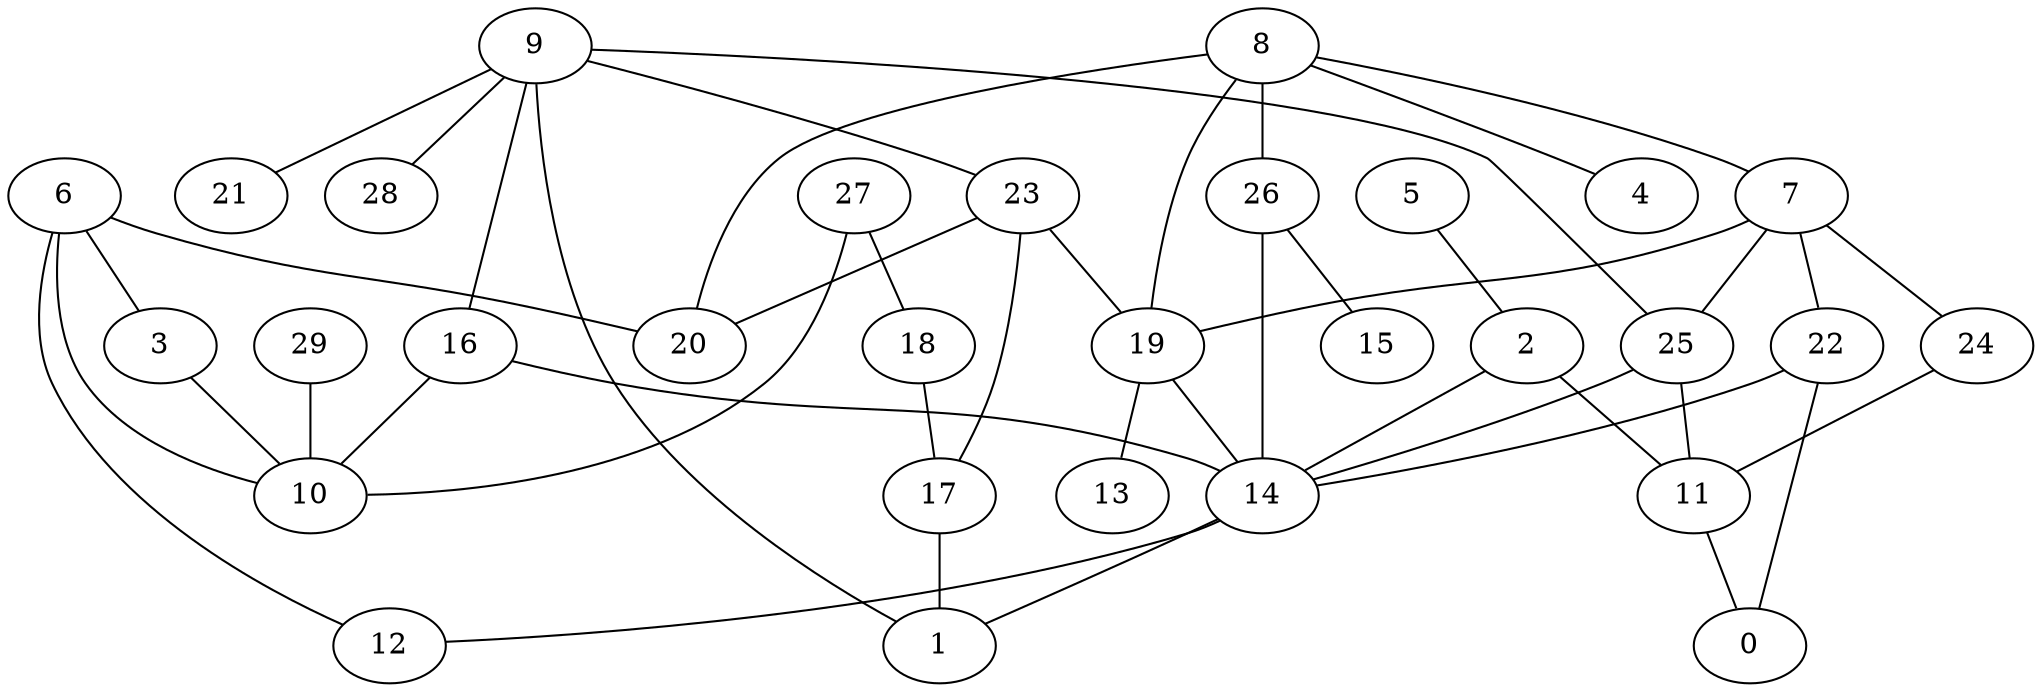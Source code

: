 digraph GG_graph {

subgraph G_graph {
edge [color = black]
"6" -> "12" [dir = none]
"3" -> "10" [dir = none]
"16" -> "14" [dir = none]
"16" -> "10" [dir = none]
"9" -> "21" [dir = none]
"9" -> "28" [dir = none]
"9" -> "16" [dir = none]
"9" -> "23" [dir = none]
"22" -> "0" [dir = none]
"29" -> "10" [dir = none]
"27" -> "18" [dir = none]
"27" -> "10" [dir = none]
"14" -> "12" [dir = none]
"14" -> "1" [dir = none]
"26" -> "15" [dir = none]
"17" -> "1" [dir = none]
"23" -> "19" [dir = none]
"23" -> "20" [dir = none]
"11" -> "0" [dir = none]
"8" -> "26" [dir = none]
"8" -> "7" [dir = none]
"8" -> "4" [dir = none]
"8" -> "20" [dir = none]
"25" -> "11" [dir = none]
"25" -> "14" [dir = none]
"2" -> "11" [dir = none]
"19" -> "13" [dir = none]
"5" -> "2" [dir = none]
"24" -> "11" [dir = none]
"9" -> "1" [dir = none]
"22" -> "14" [dir = none]
"18" -> "17" [dir = none]
"6" -> "3" [dir = none]
"7" -> "25" [dir = none]
"6" -> "20" [dir = none]
"8" -> "19" [dir = none]
"7" -> "19" [dir = none]
"6" -> "10" [dir = none]
"7" -> "24" [dir = none]
"9" -> "25" [dir = none]
"23" -> "17" [dir = none]
"19" -> "14" [dir = none]
"2" -> "14" [dir = none]
"7" -> "22" [dir = none]
"26" -> "14" [dir = none]
}

}

